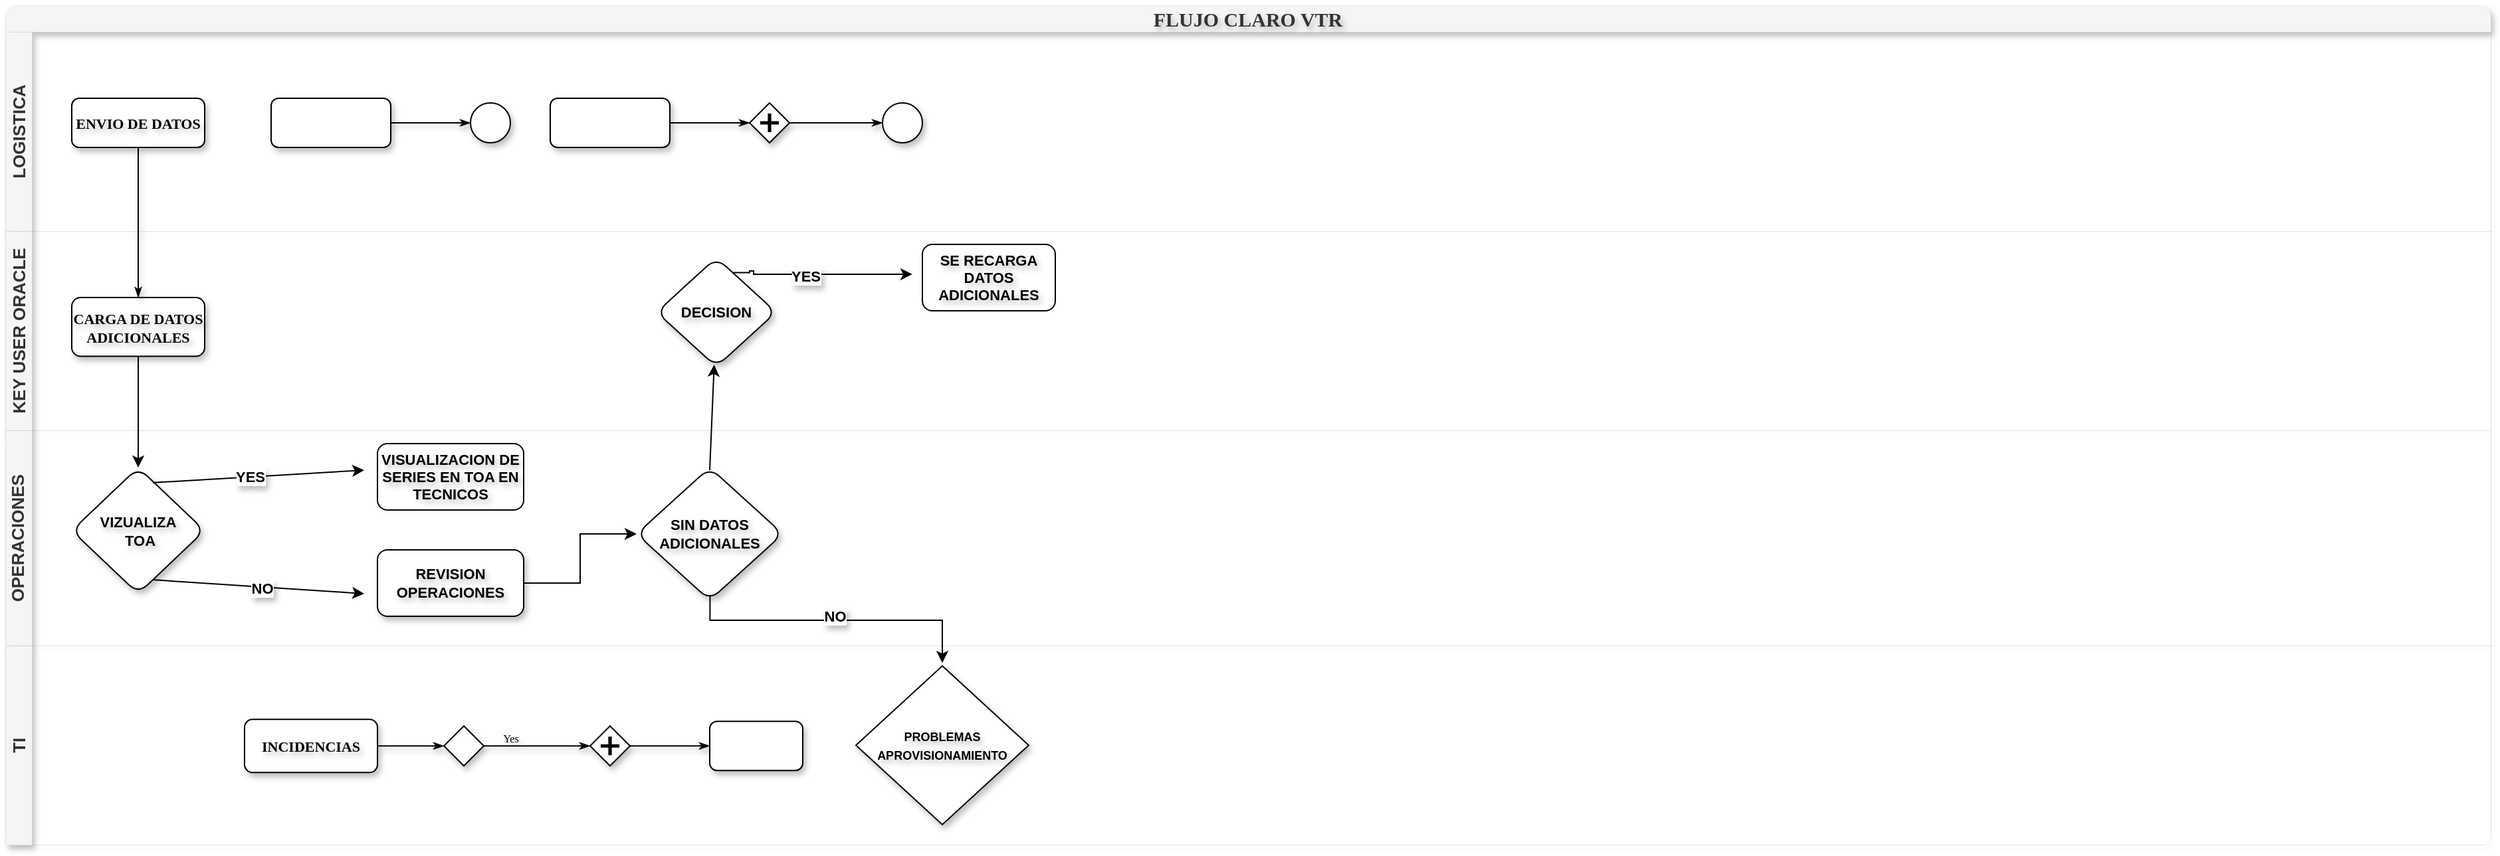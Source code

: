 <mxfile version="24.7.8">
  <diagram name="Page-1" id="c7488fd3-1785-93aa-aadb-54a6760d102a">
    <mxGraphModel dx="333" dy="202" grid="1" gridSize="10" guides="1" tooltips="1" connect="1" arrows="1" fold="1" page="1" pageScale="1" pageWidth="1100" pageHeight="850" background="none" math="0" shadow="0">
      <root>
        <mxCell id="0" />
        <mxCell id="1" parent="0" />
        <mxCell id="2b4e8129b02d487f-1" value="FLUJO CLARO VTR" style="swimlane;html=1;childLayout=stackLayout;horizontal=1;startSize=20;horizontalStack=0;rounded=1;shadow=1;labelBackgroundColor=none;strokeWidth=0;fontFamily=Verdana;fontSize=15;align=center;fillColor=#f5f5f5;strokeColor=#666666;textShadow=1;fontColor=#333333;labelBorderColor=none;whiteSpace=wrap;swimlaneLine=0;" parent="1" vertex="1">
          <mxGeometry x="170" y="120" width="1870" height="632.125" as="geometry" />
        </mxCell>
        <mxCell id="2b4e8129b02d487f-2" value="LOGISTICA" style="swimlane;html=1;startSize=20;horizontal=0;fillColor=#f5f5f5;strokeColor=#666666;fontSize=13;labelBorderColor=none;labelBackgroundColor=none;textShadow=0;fontColor=#333333;whiteSpace=wrap;gradientColor=none;swimlaneFillColor=none;shadow=1;strokeWidth=0;" parent="2b4e8129b02d487f-1" vertex="1">
          <mxGeometry y="20" width="1870" height="150" as="geometry" />
        </mxCell>
        <mxCell id="2b4e8129b02d487f-6" value="&lt;b style=&quot;font-size: 11px;&quot;&gt;ENVIO DE DATOS&lt;/b&gt;" style="rounded=1;html=1;shadow=1;labelBackgroundColor=none;strokeWidth=1;fontFamily=Verdana;fontSize=11;align=center;labelBorderColor=none;whiteSpace=wrap;textShadow=1;spacingTop=1;" parent="2b4e8129b02d487f-2" vertex="1">
          <mxGeometry x="50" y="50" width="100" height="37" as="geometry" />
        </mxCell>
        <mxCell id="2b4e8129b02d487f-20" style="edgeStyle=orthogonalEdgeStyle;rounded=0;html=1;labelBackgroundColor=none;startArrow=none;startFill=0;startSize=5;endArrow=classicThin;endFill=1;endSize=5;jettySize=auto;orthogonalLoop=1;strokeWidth=1;fontFamily=Verdana;fontSize=8;labelBorderColor=none;textShadow=1;spacingTop=1;shadow=1;" parent="2b4e8129b02d487f-2" source="2b4e8129b02d487f-7" target="2b4e8129b02d487f-8" edge="1">
          <mxGeometry relative="1" as="geometry" />
        </mxCell>
        <mxCell id="2b4e8129b02d487f-7" value="" style="rounded=1;html=1;shadow=1;labelBackgroundColor=none;strokeWidth=1;fontFamily=Verdana;fontSize=8;align=center;labelBorderColor=none;whiteSpace=wrap;textShadow=1;spacingTop=1;" parent="2b4e8129b02d487f-2" vertex="1">
          <mxGeometry x="200" y="50" width="90" height="37" as="geometry" />
        </mxCell>
        <mxCell id="2b4e8129b02d487f-8" value="" style="ellipse;html=1;rounded=0;shadow=1;labelBackgroundColor=none;strokeWidth=1;fontFamily=Verdana;fontSize=8;align=center;labelBorderColor=none;whiteSpace=wrap;textShadow=1;spacingTop=1;" parent="2b4e8129b02d487f-2" vertex="1">
          <mxGeometry x="350" y="53.5" width="30" height="30" as="geometry" />
        </mxCell>
        <mxCell id="2b4e8129b02d487f-22" style="edgeStyle=orthogonalEdgeStyle;rounded=0;html=1;entryX=0;entryY=0.5;labelBackgroundColor=none;startArrow=none;startFill=0;startSize=5;endArrow=classicThin;endFill=1;endSize=5;jettySize=auto;orthogonalLoop=1;strokeWidth=1;fontFamily=Verdana;fontSize=8;labelBorderColor=none;textShadow=1;spacingTop=1;shadow=1;" parent="2b4e8129b02d487f-2" source="2b4e8129b02d487f-9" target="2b4e8129b02d487f-10" edge="1">
          <mxGeometry relative="1" as="geometry" />
        </mxCell>
        <mxCell id="2b4e8129b02d487f-9" value="" style="rounded=1;html=1;shadow=1;labelBackgroundColor=none;strokeWidth=1;fontFamily=Verdana;fontSize=8;align=center;labelBorderColor=none;whiteSpace=wrap;textShadow=1;spacingTop=1;" parent="2b4e8129b02d487f-2" vertex="1">
          <mxGeometry x="410" y="50" width="90" height="37" as="geometry" />
        </mxCell>
        <mxCell id="2b4e8129b02d487f-23" style="edgeStyle=orthogonalEdgeStyle;rounded=0;html=1;labelBackgroundColor=none;startArrow=none;startFill=0;startSize=5;endArrow=classicThin;endFill=1;endSize=5;jettySize=auto;orthogonalLoop=1;strokeWidth=1;fontFamily=Verdana;fontSize=8;labelBorderColor=none;textShadow=1;spacingTop=1;shadow=1;" parent="2b4e8129b02d487f-2" source="2b4e8129b02d487f-10" target="2b4e8129b02d487f-11" edge="1">
          <mxGeometry relative="1" as="geometry" />
        </mxCell>
        <mxCell id="2b4e8129b02d487f-10" value="" style="shape=mxgraph.bpmn.shape;html=1;verticalLabelPosition=bottom;labelBackgroundColor=none;verticalAlign=top;perimeter=rhombusPerimeter;background=gateway;outline=none;symbol=parallelGw;rounded=1;shadow=1;strokeWidth=1;fontFamily=Verdana;fontSize=8;align=center;labelBorderColor=none;whiteSpace=wrap;textShadow=1;spacingTop=1;" parent="2b4e8129b02d487f-2" vertex="1">
          <mxGeometry x="560" y="53.5" width="30" height="30" as="geometry" />
        </mxCell>
        <mxCell id="2b4e8129b02d487f-11" value="" style="ellipse;html=1;rounded=0;shadow=1;labelBackgroundColor=none;strokeWidth=1;fontFamily=Verdana;fontSize=8;align=center;labelBorderColor=none;whiteSpace=wrap;textShadow=1;spacingTop=1;" parent="2b4e8129b02d487f-2" vertex="1">
          <mxGeometry x="660" y="53.5" width="30" height="30" as="geometry" />
        </mxCell>
        <mxCell id="2b4e8129b02d487f-3" value="&lt;b&gt;KEY USER ORACLE&lt;/b&gt;" style="swimlane;html=1;startSize=20;horizontal=0;fillColor=#f5f5f5;strokeColor=#666666;fontSize=13;fontColor=#333333;labelBorderColor=none;whiteSpace=wrap;textShadow=0;labelBackgroundColor=none;swimlaneFillColor=none;fontStyle=0;shadow=1;strokeWidth=0;" parent="2b4e8129b02d487f-1" vertex="1">
          <mxGeometry y="170" width="1870" height="150" as="geometry" />
        </mxCell>
        <mxCell id="2b4e8129b02d487f-12" value="CARGA DE DATOS ADICIONALES" style="rounded=1;html=1;shadow=1;labelBackgroundColor=none;strokeWidth=1;fontFamily=Verdana;fontSize=11;align=center;labelBorderColor=none;whiteSpace=wrap;textShadow=1;spacingTop=1;fontStyle=1" parent="2b4e8129b02d487f-3" vertex="1">
          <mxGeometry x="50" y="50" width="100" height="44.25" as="geometry" />
        </mxCell>
        <mxCell id="grPvYepPyCkNnJORCJuw-46" value="SE RECARGA DATOS ADICIONALES" style="rounded=1;whiteSpace=wrap;html=1;textShadow=1;fontStyle=1;fontSize=11;" vertex="1" parent="2b4e8129b02d487f-3">
          <mxGeometry x="690" y="10" width="100" height="50" as="geometry" />
        </mxCell>
        <mxCell id="grPvYepPyCkNnJORCJuw-52" value="DECISION" style="rhombus;whiteSpace=wrap;html=1;shadow=1;rounded=1;fontStyle=1;textShadow=1;fontSize=11;" vertex="1" parent="2b4e8129b02d487f-3">
          <mxGeometry x="490" y="20" width="90" height="82.13" as="geometry" />
        </mxCell>
        <mxCell id="grPvYepPyCkNnJORCJuw-55" style="edgeStyle=orthogonalEdgeStyle;rounded=0;orthogonalLoop=1;jettySize=auto;html=1;entryX=0;entryY=0.62;entryDx=0;entryDy=0;entryPerimeter=0;exitX=0.641;exitY=0.137;exitDx=0;exitDy=0;exitPerimeter=0;" edge="1" parent="2b4e8129b02d487f-3" source="grPvYepPyCkNnJORCJuw-52">
          <mxGeometry relative="1" as="geometry">
            <mxPoint x="560" y="37.513" as="sourcePoint" />
            <mxPoint x="682.5" y="32.48" as="targetPoint" />
            <Array as="points">
              <mxPoint x="560" y="31" />
              <mxPoint x="560" y="30" />
              <mxPoint x="563" y="30" />
              <mxPoint x="563" y="33" />
            </Array>
          </mxGeometry>
        </mxCell>
        <mxCell id="grPvYepPyCkNnJORCJuw-4" value="OPERACIONES" style="swimlane;html=1;startSize=20;horizontal=0;fillColor=#f5f5f5;strokeColor=#666666;fontSize=13;fontColor=#333333;verticalAlign=bottom;labelBorderColor=none;whiteSpace=wrap;textShadow=0;labelBackgroundColor=none;swimlaneFillColor=none;shadow=1;rounded=0;strokeWidth=0;" vertex="1" parent="2b4e8129b02d487f-1">
          <mxGeometry y="320" width="1870" height="162.125" as="geometry" />
        </mxCell>
        <mxCell id="grPvYepPyCkNnJORCJuw-9" value="VIZUALIZA&lt;div style=&quot;font-size: 11px;&quot;&gt;&amp;nbsp;&lt;font style=&quot;font-size: 11px;&quot;&gt;TOA&lt;/font&gt;&lt;/div&gt;" style="rhombus;whiteSpace=wrap;html=1;fontStyle=1;textShadow=1;points=[[0,0,0,0,0],[0,0.5,0,0,0],[0,1,0,0,0],[0.5,0,0,0,0],[0.5,1,0,0,0],[0.61,0.12,0,0,0],[0.61,0.89,0,0,0],[1,0.5,0,0,0]];fontSize=11;shadow=1;rounded=1;" vertex="1" parent="grPvYepPyCkNnJORCJuw-4">
          <mxGeometry x="50" y="28.0" width="100" height="95" as="geometry" />
        </mxCell>
        <mxCell id="grPvYepPyCkNnJORCJuw-26" value="" style="endArrow=classic;html=1;rounded=0;exitX=0.61;exitY=0.12;exitDx=0;exitDy=0;textShadow=0;exitPerimeter=0;" edge="1" parent="grPvYepPyCkNnJORCJuw-4" source="grPvYepPyCkNnJORCJuw-9">
          <mxGeometry width="50" height="50" relative="1" as="geometry">
            <mxPoint x="130.0" y="20" as="sourcePoint" />
            <mxPoint x="270" y="30" as="targetPoint" />
          </mxGeometry>
        </mxCell>
        <mxCell id="grPvYepPyCkNnJORCJuw-27" value="YES" style="edgeLabel;html=1;align=center;verticalAlign=middle;resizable=0;points=[];fontStyle=1;textShadow=1;" vertex="1" connectable="0" parent="grPvYepPyCkNnJORCJuw-26">
          <mxGeometry x="-0.091" relative="1" as="geometry">
            <mxPoint as="offset" />
          </mxGeometry>
        </mxCell>
        <mxCell id="grPvYepPyCkNnJORCJuw-29" value="" style="endArrow=classic;html=1;rounded=0;exitX=0.61;exitY=0.89;exitDx=0;exitDy=0;exitPerimeter=0;" edge="1" parent="grPvYepPyCkNnJORCJuw-4" source="grPvYepPyCkNnJORCJuw-9">
          <mxGeometry width="50" height="50" relative="1" as="geometry">
            <mxPoint x="120" y="125" as="sourcePoint" />
            <mxPoint x="270" y="123" as="targetPoint" />
          </mxGeometry>
        </mxCell>
        <mxCell id="grPvYepPyCkNnJORCJuw-30" value="NO" style="edgeLabel;html=1;align=center;verticalAlign=middle;resizable=0;points=[];fontStyle=1;textShadow=1;" vertex="1" connectable="0" parent="grPvYepPyCkNnJORCJuw-29">
          <mxGeometry x="0.029" y="-1" relative="1" as="geometry">
            <mxPoint as="offset" />
          </mxGeometry>
        </mxCell>
        <mxCell id="grPvYepPyCkNnJORCJuw-32" value="&lt;span style=&quot;font-size: 11px;&quot;&gt;&lt;font style=&quot;font-size: 11px;&quot;&gt;VISUALIZACION DE SERIES EN TOA EN TECNICOS&lt;/font&gt;&lt;/span&gt;" style="rounded=1;whiteSpace=wrap;html=1;textShadow=1;fontStyle=1;fontSize=11;" vertex="1" parent="grPvYepPyCkNnJORCJuw-4">
          <mxGeometry x="280" y="10" width="110" height="50" as="geometry" />
        </mxCell>
        <mxCell id="grPvYepPyCkNnJORCJuw-5" value="&lt;font style=&quot;font-size: 11px;&quot;&gt;&lt;span style=&quot;font-size: 11px;&quot;&gt;REVISION OPERACIONES&lt;/span&gt;&lt;/font&gt;" style="rounded=1;whiteSpace=wrap;html=1;textShadow=1;fontStyle=1;fontSize=11;glass=0;shadow=1;" vertex="1" parent="grPvYepPyCkNnJORCJuw-4">
          <mxGeometry x="280" y="90" width="110" height="50" as="geometry" />
        </mxCell>
        <mxCell id="grPvYepPyCkNnJORCJuw-33" value="&lt;font style=&quot;font-size: 11px;&quot;&gt;SIN DATOS ADICIONALES&lt;/font&gt;" style="rhombus;whiteSpace=wrap;html=1;rounded=1;textShadow=1;fontStyle=1;points=[[0,0,0,0,0],[0,0.5,0,0,0],[0,1,0,0,0],[0.5,0,0,0,0],[0.5,1,0,0,0],[0.65,0.15,0,0,0],[0.71,0.81,0,0,0],[1,0.5,0,0,0]];shadow=1;fontSize=11;" vertex="1" parent="grPvYepPyCkNnJORCJuw-4">
          <mxGeometry x="475" y="28" width="110" height="100" as="geometry" />
        </mxCell>
        <mxCell id="grPvYepPyCkNnJORCJuw-34" value="" style="edgeStyle=orthogonalEdgeStyle;rounded=0;orthogonalLoop=1;jettySize=auto;html=1;" edge="1" parent="grPvYepPyCkNnJORCJuw-4" source="grPvYepPyCkNnJORCJuw-5" target="grPvYepPyCkNnJORCJuw-33">
          <mxGeometry relative="1" as="geometry" />
        </mxCell>
        <mxCell id="grPvYepPyCkNnJORCJuw-41" value="" style="edgeStyle=orthogonalEdgeStyle;rounded=0;orthogonalLoop=1;jettySize=auto;html=1;entryX=0.5;entryY=0;entryDx=0;entryDy=0;entryPerimeter=0;exitX=0.502;exitY=0.964;exitDx=0;exitDy=0;exitPerimeter=0;" edge="1" parent="grPvYepPyCkNnJORCJuw-4" source="grPvYepPyCkNnJORCJuw-33">
          <mxGeometry relative="1" as="geometry">
            <mxPoint x="529.89" y="128" as="sourcePoint" />
            <mxPoint x="705" y="175.125" as="targetPoint" />
            <Array as="points">
              <mxPoint x="530" y="143" />
              <mxPoint x="705" y="143" />
            </Array>
          </mxGeometry>
        </mxCell>
        <mxCell id="grPvYepPyCkNnJORCJuw-42" value="NO" style="edgeLabel;html=1;align=center;verticalAlign=middle;resizable=0;points=[];fontStyle=1;textShadow=1;" vertex="1" connectable="0" parent="grPvYepPyCkNnJORCJuw-41">
          <mxGeometry x="-0.017" y="1" relative="1" as="geometry">
            <mxPoint x="1" y="-2" as="offset" />
          </mxGeometry>
        </mxCell>
        <mxCell id="2b4e8129b02d487f-4" value="TI" style="swimlane;html=1;startSize=20;horizontal=0;fillColor=#f5f5f5;strokeColor=#666666;fontSize=13;labelBackgroundColor=none;textShadow=0;fontColor=#333333;labelBorderColor=none;whiteSpace=wrap;swimlaneFillColor=none;shadow=1;strokeWidth=0;" parent="2b4e8129b02d487f-1" vertex="1">
          <mxGeometry y="482.125" width="1870" height="150" as="geometry" />
        </mxCell>
        <mxCell id="2b4e8129b02d487f-29" value="Yes" style="edgeStyle=orthogonalEdgeStyle;rounded=0;html=1;entryX=0;entryY=0.5;labelBackgroundColor=none;startArrow=none;startFill=0;startSize=5;endArrow=classicThin;endFill=1;endSize=5;jettySize=auto;orthogonalLoop=1;strokeWidth=1;fontFamily=Verdana;fontSize=8;labelBorderColor=none;textShadow=1;spacingTop=1;shadow=1;" parent="2b4e8129b02d487f-4" source="2b4e8129b02d487f-15" target="2b4e8129b02d487f-16" edge="1">
          <mxGeometry x="-0.501" y="6" relative="1" as="geometry">
            <mxPoint as="offset" />
          </mxGeometry>
        </mxCell>
        <mxCell id="2b4e8129b02d487f-15" value="" style="strokeWidth=1;html=1;shape=mxgraph.flowchart.decision;rounded=1;shadow=1;labelBackgroundColor=none;fontFamily=Verdana;fontSize=8;align=center;labelBorderColor=none;whiteSpace=wrap;textShadow=1;spacingTop=1;" parent="2b4e8129b02d487f-4" vertex="1">
          <mxGeometry x="330" y="60.5" width="30" height="30" as="geometry" />
        </mxCell>
        <mxCell id="2b4e8129b02d487f-30" style="edgeStyle=orthogonalEdgeStyle;rounded=0;html=1;labelBackgroundColor=none;startArrow=none;startFill=0;startSize=5;endArrow=classicThin;endFill=1;endSize=5;jettySize=auto;orthogonalLoop=1;strokeColor=#000000;strokeWidth=1;fontFamily=Verdana;fontSize=8;fontColor=#000000;labelBorderColor=none;textShadow=1;spacingTop=1;shadow=1;" parent="2b4e8129b02d487f-4" source="2b4e8129b02d487f-16" target="2b4e8129b02d487f-17" edge="1">
          <mxGeometry relative="1" as="geometry" />
        </mxCell>
        <mxCell id="2b4e8129b02d487f-16" value="" style="shape=mxgraph.bpmn.shape;html=1;verticalLabelPosition=bottom;labelBackgroundColor=none;verticalAlign=top;perimeter=rhombusPerimeter;background=gateway;outline=none;symbol=parallelGw;rounded=1;shadow=1;strokeWidth=1;fontFamily=Verdana;fontSize=8;align=center;labelBorderColor=none;whiteSpace=wrap;textShadow=1;spacingTop=1;" parent="2b4e8129b02d487f-4" vertex="1">
          <mxGeometry x="440" y="60.5" width="30" height="30" as="geometry" />
        </mxCell>
        <mxCell id="2b4e8129b02d487f-17" value="" style="rounded=1;html=1;shadow=1;labelBackgroundColor=none;strokeWidth=1;fontFamily=Verdana;fontSize=8;align=center;labelBorderColor=none;whiteSpace=wrap;textShadow=1;spacingTop=1;" parent="2b4e8129b02d487f-4" vertex="1">
          <mxGeometry x="530" y="57" width="70" height="37" as="geometry" />
        </mxCell>
        <mxCell id="2b4e8129b02d487f-14" value="INCIDENCIAS" style="rounded=1;html=1;shadow=1;labelBackgroundColor=none;strokeWidth=1;fontFamily=Verdana;fontSize=11;align=center;labelBorderColor=none;whiteSpace=wrap;textShadow=1;spacingTop=1;fontStyle=1" parent="2b4e8129b02d487f-4" vertex="1">
          <mxGeometry x="180" y="55.495" width="100" height="40" as="geometry" />
        </mxCell>
        <mxCell id="2b4e8129b02d487f-28" style="edgeStyle=orthogonalEdgeStyle;rounded=0;html=1;labelBackgroundColor=none;startArrow=none;startFill=0;startSize=5;endArrow=classicThin;endFill=1;endSize=5;jettySize=auto;orthogonalLoop=1;strokeWidth=1;fontFamily=Verdana;fontSize=8;labelBorderColor=none;textShadow=1;spacingTop=1;shadow=1;" parent="2b4e8129b02d487f-4" source="2b4e8129b02d487f-14" target="2b4e8129b02d487f-15" edge="1">
          <mxGeometry relative="1" as="geometry" />
        </mxCell>
        <mxCell id="grPvYepPyCkNnJORCJuw-50" value="&lt;span style=&quot;&quot;&gt;&lt;font style=&quot;font-size: 9px;&quot;&gt;PROBLEMAS APROVISIONAMIENTO&lt;/font&gt;&lt;/span&gt;" style="strokeWidth=1;html=1;shape=mxgraph.flowchart.decision;whiteSpace=wrap;fontSize=11;shadow=1;fontStyle=1;textShadow=1;" vertex="1" parent="2b4e8129b02d487f-4">
          <mxGeometry x="640" y="15.25" width="130" height="119.5" as="geometry" />
        </mxCell>
        <mxCell id="2b4e8129b02d487f-24" style="edgeStyle=orthogonalEdgeStyle;rounded=0;html=1;labelBackgroundColor=none;startArrow=none;startFill=0;startSize=5;endArrow=classicThin;endFill=1;endSize=5;jettySize=auto;orthogonalLoop=1;strokeWidth=1;fontFamily=Verdana;fontSize=8;labelBorderColor=none;textShadow=1;spacingTop=1;shadow=1;" parent="2b4e8129b02d487f-1" source="2b4e8129b02d487f-6" target="2b4e8129b02d487f-12" edge="1">
          <mxGeometry relative="1" as="geometry">
            <Array as="points">
              <mxPoint x="100" y="200" />
              <mxPoint x="100" y="200" />
            </Array>
          </mxGeometry>
        </mxCell>
        <mxCell id="grPvYepPyCkNnJORCJuw-39" value="" style="edgeStyle=orthogonalEdgeStyle;rounded=0;orthogonalLoop=1;jettySize=auto;html=1;" edge="1" parent="2b4e8129b02d487f-1" source="2b4e8129b02d487f-12" target="grPvYepPyCkNnJORCJuw-9">
          <mxGeometry relative="1" as="geometry">
            <Array as="points">
              <mxPoint x="100" y="310" />
              <mxPoint x="100" y="310" />
            </Array>
          </mxGeometry>
        </mxCell>
        <mxCell id="grPvYepPyCkNnJORCJuw-43" value="" style="endArrow=classic;html=1;rounded=0;" edge="1" parent="2b4e8129b02d487f-1" target="grPvYepPyCkNnJORCJuw-52">
          <mxGeometry width="50" height="50" relative="1" as="geometry">
            <mxPoint x="530" y="350" as="sourcePoint" />
            <mxPoint x="638.5" y="202.13" as="targetPoint" />
          </mxGeometry>
        </mxCell>
        <mxCell id="grPvYepPyCkNnJORCJuw-45" value="YES" style="edgeLabel;html=1;align=center;verticalAlign=middle;resizable=0;points=[];fontStyle=1;textShadow=1;" vertex="1" connectable="0" parent="grPvYepPyCkNnJORCJuw-43">
          <mxGeometry x="0.161" y="-3" relative="1" as="geometry">
            <mxPoint x="67" y="-100" as="offset" />
          </mxGeometry>
        </mxCell>
      </root>
    </mxGraphModel>
  </diagram>
</mxfile>
